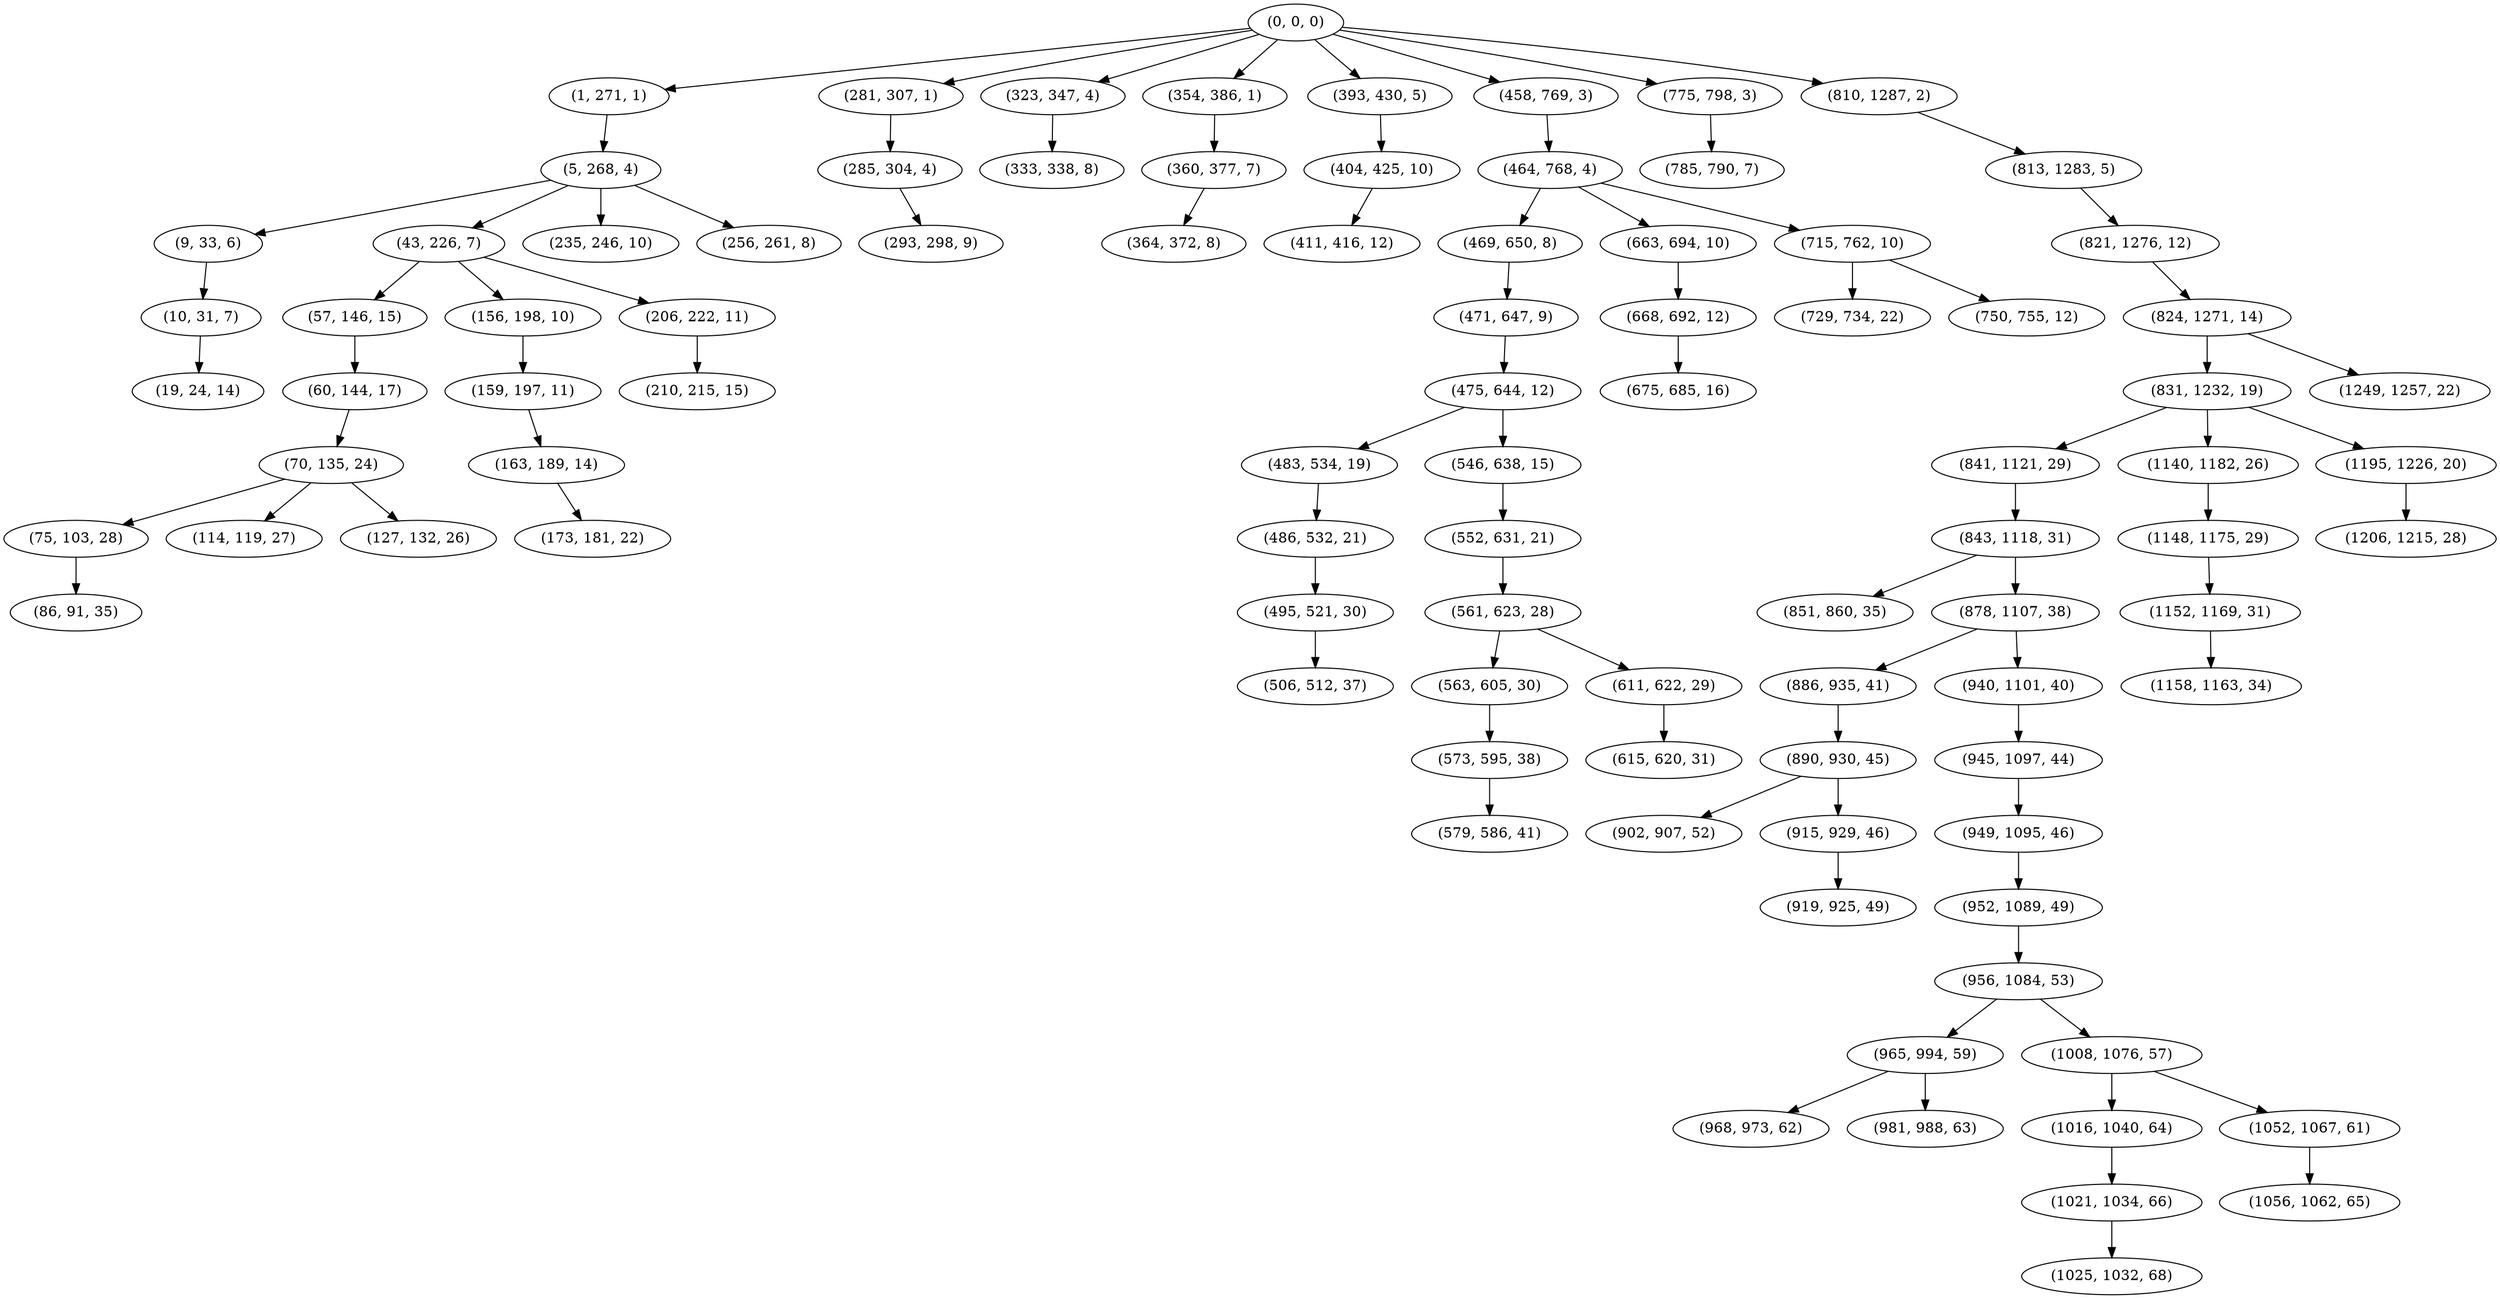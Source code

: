 digraph tree {
    "(0, 0, 0)";
    "(1, 271, 1)";
    "(5, 268, 4)";
    "(9, 33, 6)";
    "(10, 31, 7)";
    "(19, 24, 14)";
    "(43, 226, 7)";
    "(57, 146, 15)";
    "(60, 144, 17)";
    "(70, 135, 24)";
    "(75, 103, 28)";
    "(86, 91, 35)";
    "(114, 119, 27)";
    "(127, 132, 26)";
    "(156, 198, 10)";
    "(159, 197, 11)";
    "(163, 189, 14)";
    "(173, 181, 22)";
    "(206, 222, 11)";
    "(210, 215, 15)";
    "(235, 246, 10)";
    "(256, 261, 8)";
    "(281, 307, 1)";
    "(285, 304, 4)";
    "(293, 298, 9)";
    "(323, 347, 4)";
    "(333, 338, 8)";
    "(354, 386, 1)";
    "(360, 377, 7)";
    "(364, 372, 8)";
    "(393, 430, 5)";
    "(404, 425, 10)";
    "(411, 416, 12)";
    "(458, 769, 3)";
    "(464, 768, 4)";
    "(469, 650, 8)";
    "(471, 647, 9)";
    "(475, 644, 12)";
    "(483, 534, 19)";
    "(486, 532, 21)";
    "(495, 521, 30)";
    "(506, 512, 37)";
    "(546, 638, 15)";
    "(552, 631, 21)";
    "(561, 623, 28)";
    "(563, 605, 30)";
    "(573, 595, 38)";
    "(579, 586, 41)";
    "(611, 622, 29)";
    "(615, 620, 31)";
    "(663, 694, 10)";
    "(668, 692, 12)";
    "(675, 685, 16)";
    "(715, 762, 10)";
    "(729, 734, 22)";
    "(750, 755, 12)";
    "(775, 798, 3)";
    "(785, 790, 7)";
    "(810, 1287, 2)";
    "(813, 1283, 5)";
    "(821, 1276, 12)";
    "(824, 1271, 14)";
    "(831, 1232, 19)";
    "(841, 1121, 29)";
    "(843, 1118, 31)";
    "(851, 860, 35)";
    "(878, 1107, 38)";
    "(886, 935, 41)";
    "(890, 930, 45)";
    "(902, 907, 52)";
    "(915, 929, 46)";
    "(919, 925, 49)";
    "(940, 1101, 40)";
    "(945, 1097, 44)";
    "(949, 1095, 46)";
    "(952, 1089, 49)";
    "(956, 1084, 53)";
    "(965, 994, 59)";
    "(968, 973, 62)";
    "(981, 988, 63)";
    "(1008, 1076, 57)";
    "(1016, 1040, 64)";
    "(1021, 1034, 66)";
    "(1025, 1032, 68)";
    "(1052, 1067, 61)";
    "(1056, 1062, 65)";
    "(1140, 1182, 26)";
    "(1148, 1175, 29)";
    "(1152, 1169, 31)";
    "(1158, 1163, 34)";
    "(1195, 1226, 20)";
    "(1206, 1215, 28)";
    "(1249, 1257, 22)";
    "(0, 0, 0)" -> "(1, 271, 1)";
    "(0, 0, 0)" -> "(281, 307, 1)";
    "(0, 0, 0)" -> "(323, 347, 4)";
    "(0, 0, 0)" -> "(354, 386, 1)";
    "(0, 0, 0)" -> "(393, 430, 5)";
    "(0, 0, 0)" -> "(458, 769, 3)";
    "(0, 0, 0)" -> "(775, 798, 3)";
    "(0, 0, 0)" -> "(810, 1287, 2)";
    "(1, 271, 1)" -> "(5, 268, 4)";
    "(5, 268, 4)" -> "(9, 33, 6)";
    "(5, 268, 4)" -> "(43, 226, 7)";
    "(5, 268, 4)" -> "(235, 246, 10)";
    "(5, 268, 4)" -> "(256, 261, 8)";
    "(9, 33, 6)" -> "(10, 31, 7)";
    "(10, 31, 7)" -> "(19, 24, 14)";
    "(43, 226, 7)" -> "(57, 146, 15)";
    "(43, 226, 7)" -> "(156, 198, 10)";
    "(43, 226, 7)" -> "(206, 222, 11)";
    "(57, 146, 15)" -> "(60, 144, 17)";
    "(60, 144, 17)" -> "(70, 135, 24)";
    "(70, 135, 24)" -> "(75, 103, 28)";
    "(70, 135, 24)" -> "(114, 119, 27)";
    "(70, 135, 24)" -> "(127, 132, 26)";
    "(75, 103, 28)" -> "(86, 91, 35)";
    "(156, 198, 10)" -> "(159, 197, 11)";
    "(159, 197, 11)" -> "(163, 189, 14)";
    "(163, 189, 14)" -> "(173, 181, 22)";
    "(206, 222, 11)" -> "(210, 215, 15)";
    "(281, 307, 1)" -> "(285, 304, 4)";
    "(285, 304, 4)" -> "(293, 298, 9)";
    "(323, 347, 4)" -> "(333, 338, 8)";
    "(354, 386, 1)" -> "(360, 377, 7)";
    "(360, 377, 7)" -> "(364, 372, 8)";
    "(393, 430, 5)" -> "(404, 425, 10)";
    "(404, 425, 10)" -> "(411, 416, 12)";
    "(458, 769, 3)" -> "(464, 768, 4)";
    "(464, 768, 4)" -> "(469, 650, 8)";
    "(464, 768, 4)" -> "(663, 694, 10)";
    "(464, 768, 4)" -> "(715, 762, 10)";
    "(469, 650, 8)" -> "(471, 647, 9)";
    "(471, 647, 9)" -> "(475, 644, 12)";
    "(475, 644, 12)" -> "(483, 534, 19)";
    "(475, 644, 12)" -> "(546, 638, 15)";
    "(483, 534, 19)" -> "(486, 532, 21)";
    "(486, 532, 21)" -> "(495, 521, 30)";
    "(495, 521, 30)" -> "(506, 512, 37)";
    "(546, 638, 15)" -> "(552, 631, 21)";
    "(552, 631, 21)" -> "(561, 623, 28)";
    "(561, 623, 28)" -> "(563, 605, 30)";
    "(561, 623, 28)" -> "(611, 622, 29)";
    "(563, 605, 30)" -> "(573, 595, 38)";
    "(573, 595, 38)" -> "(579, 586, 41)";
    "(611, 622, 29)" -> "(615, 620, 31)";
    "(663, 694, 10)" -> "(668, 692, 12)";
    "(668, 692, 12)" -> "(675, 685, 16)";
    "(715, 762, 10)" -> "(729, 734, 22)";
    "(715, 762, 10)" -> "(750, 755, 12)";
    "(775, 798, 3)" -> "(785, 790, 7)";
    "(810, 1287, 2)" -> "(813, 1283, 5)";
    "(813, 1283, 5)" -> "(821, 1276, 12)";
    "(821, 1276, 12)" -> "(824, 1271, 14)";
    "(824, 1271, 14)" -> "(831, 1232, 19)";
    "(824, 1271, 14)" -> "(1249, 1257, 22)";
    "(831, 1232, 19)" -> "(841, 1121, 29)";
    "(831, 1232, 19)" -> "(1140, 1182, 26)";
    "(831, 1232, 19)" -> "(1195, 1226, 20)";
    "(841, 1121, 29)" -> "(843, 1118, 31)";
    "(843, 1118, 31)" -> "(851, 860, 35)";
    "(843, 1118, 31)" -> "(878, 1107, 38)";
    "(878, 1107, 38)" -> "(886, 935, 41)";
    "(878, 1107, 38)" -> "(940, 1101, 40)";
    "(886, 935, 41)" -> "(890, 930, 45)";
    "(890, 930, 45)" -> "(902, 907, 52)";
    "(890, 930, 45)" -> "(915, 929, 46)";
    "(915, 929, 46)" -> "(919, 925, 49)";
    "(940, 1101, 40)" -> "(945, 1097, 44)";
    "(945, 1097, 44)" -> "(949, 1095, 46)";
    "(949, 1095, 46)" -> "(952, 1089, 49)";
    "(952, 1089, 49)" -> "(956, 1084, 53)";
    "(956, 1084, 53)" -> "(965, 994, 59)";
    "(956, 1084, 53)" -> "(1008, 1076, 57)";
    "(965, 994, 59)" -> "(968, 973, 62)";
    "(965, 994, 59)" -> "(981, 988, 63)";
    "(1008, 1076, 57)" -> "(1016, 1040, 64)";
    "(1008, 1076, 57)" -> "(1052, 1067, 61)";
    "(1016, 1040, 64)" -> "(1021, 1034, 66)";
    "(1021, 1034, 66)" -> "(1025, 1032, 68)";
    "(1052, 1067, 61)" -> "(1056, 1062, 65)";
    "(1140, 1182, 26)" -> "(1148, 1175, 29)";
    "(1148, 1175, 29)" -> "(1152, 1169, 31)";
    "(1152, 1169, 31)" -> "(1158, 1163, 34)";
    "(1195, 1226, 20)" -> "(1206, 1215, 28)";
}
